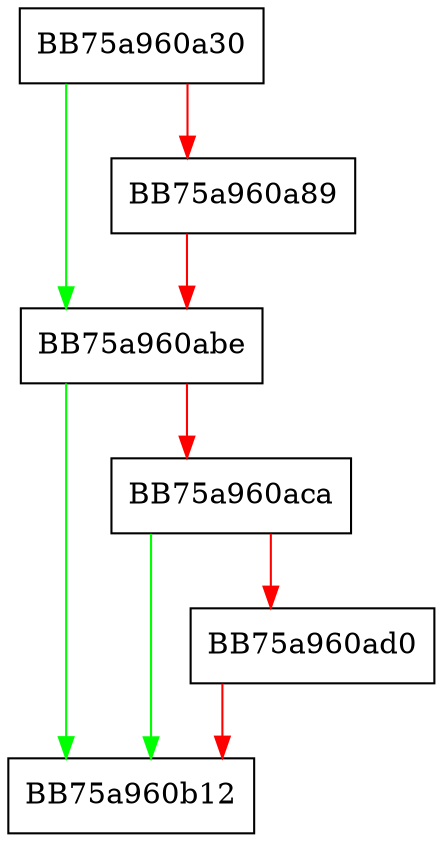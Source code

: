digraph push_configs {
  node [shape="box"];
  graph [splines=ortho];
  BB75a960a30 -> BB75a960abe [color="green"];
  BB75a960a30 -> BB75a960a89 [color="red"];
  BB75a960a89 -> BB75a960abe [color="red"];
  BB75a960abe -> BB75a960b12 [color="green"];
  BB75a960abe -> BB75a960aca [color="red"];
  BB75a960aca -> BB75a960b12 [color="green"];
  BB75a960aca -> BB75a960ad0 [color="red"];
  BB75a960ad0 -> BB75a960b12 [color="red"];
}